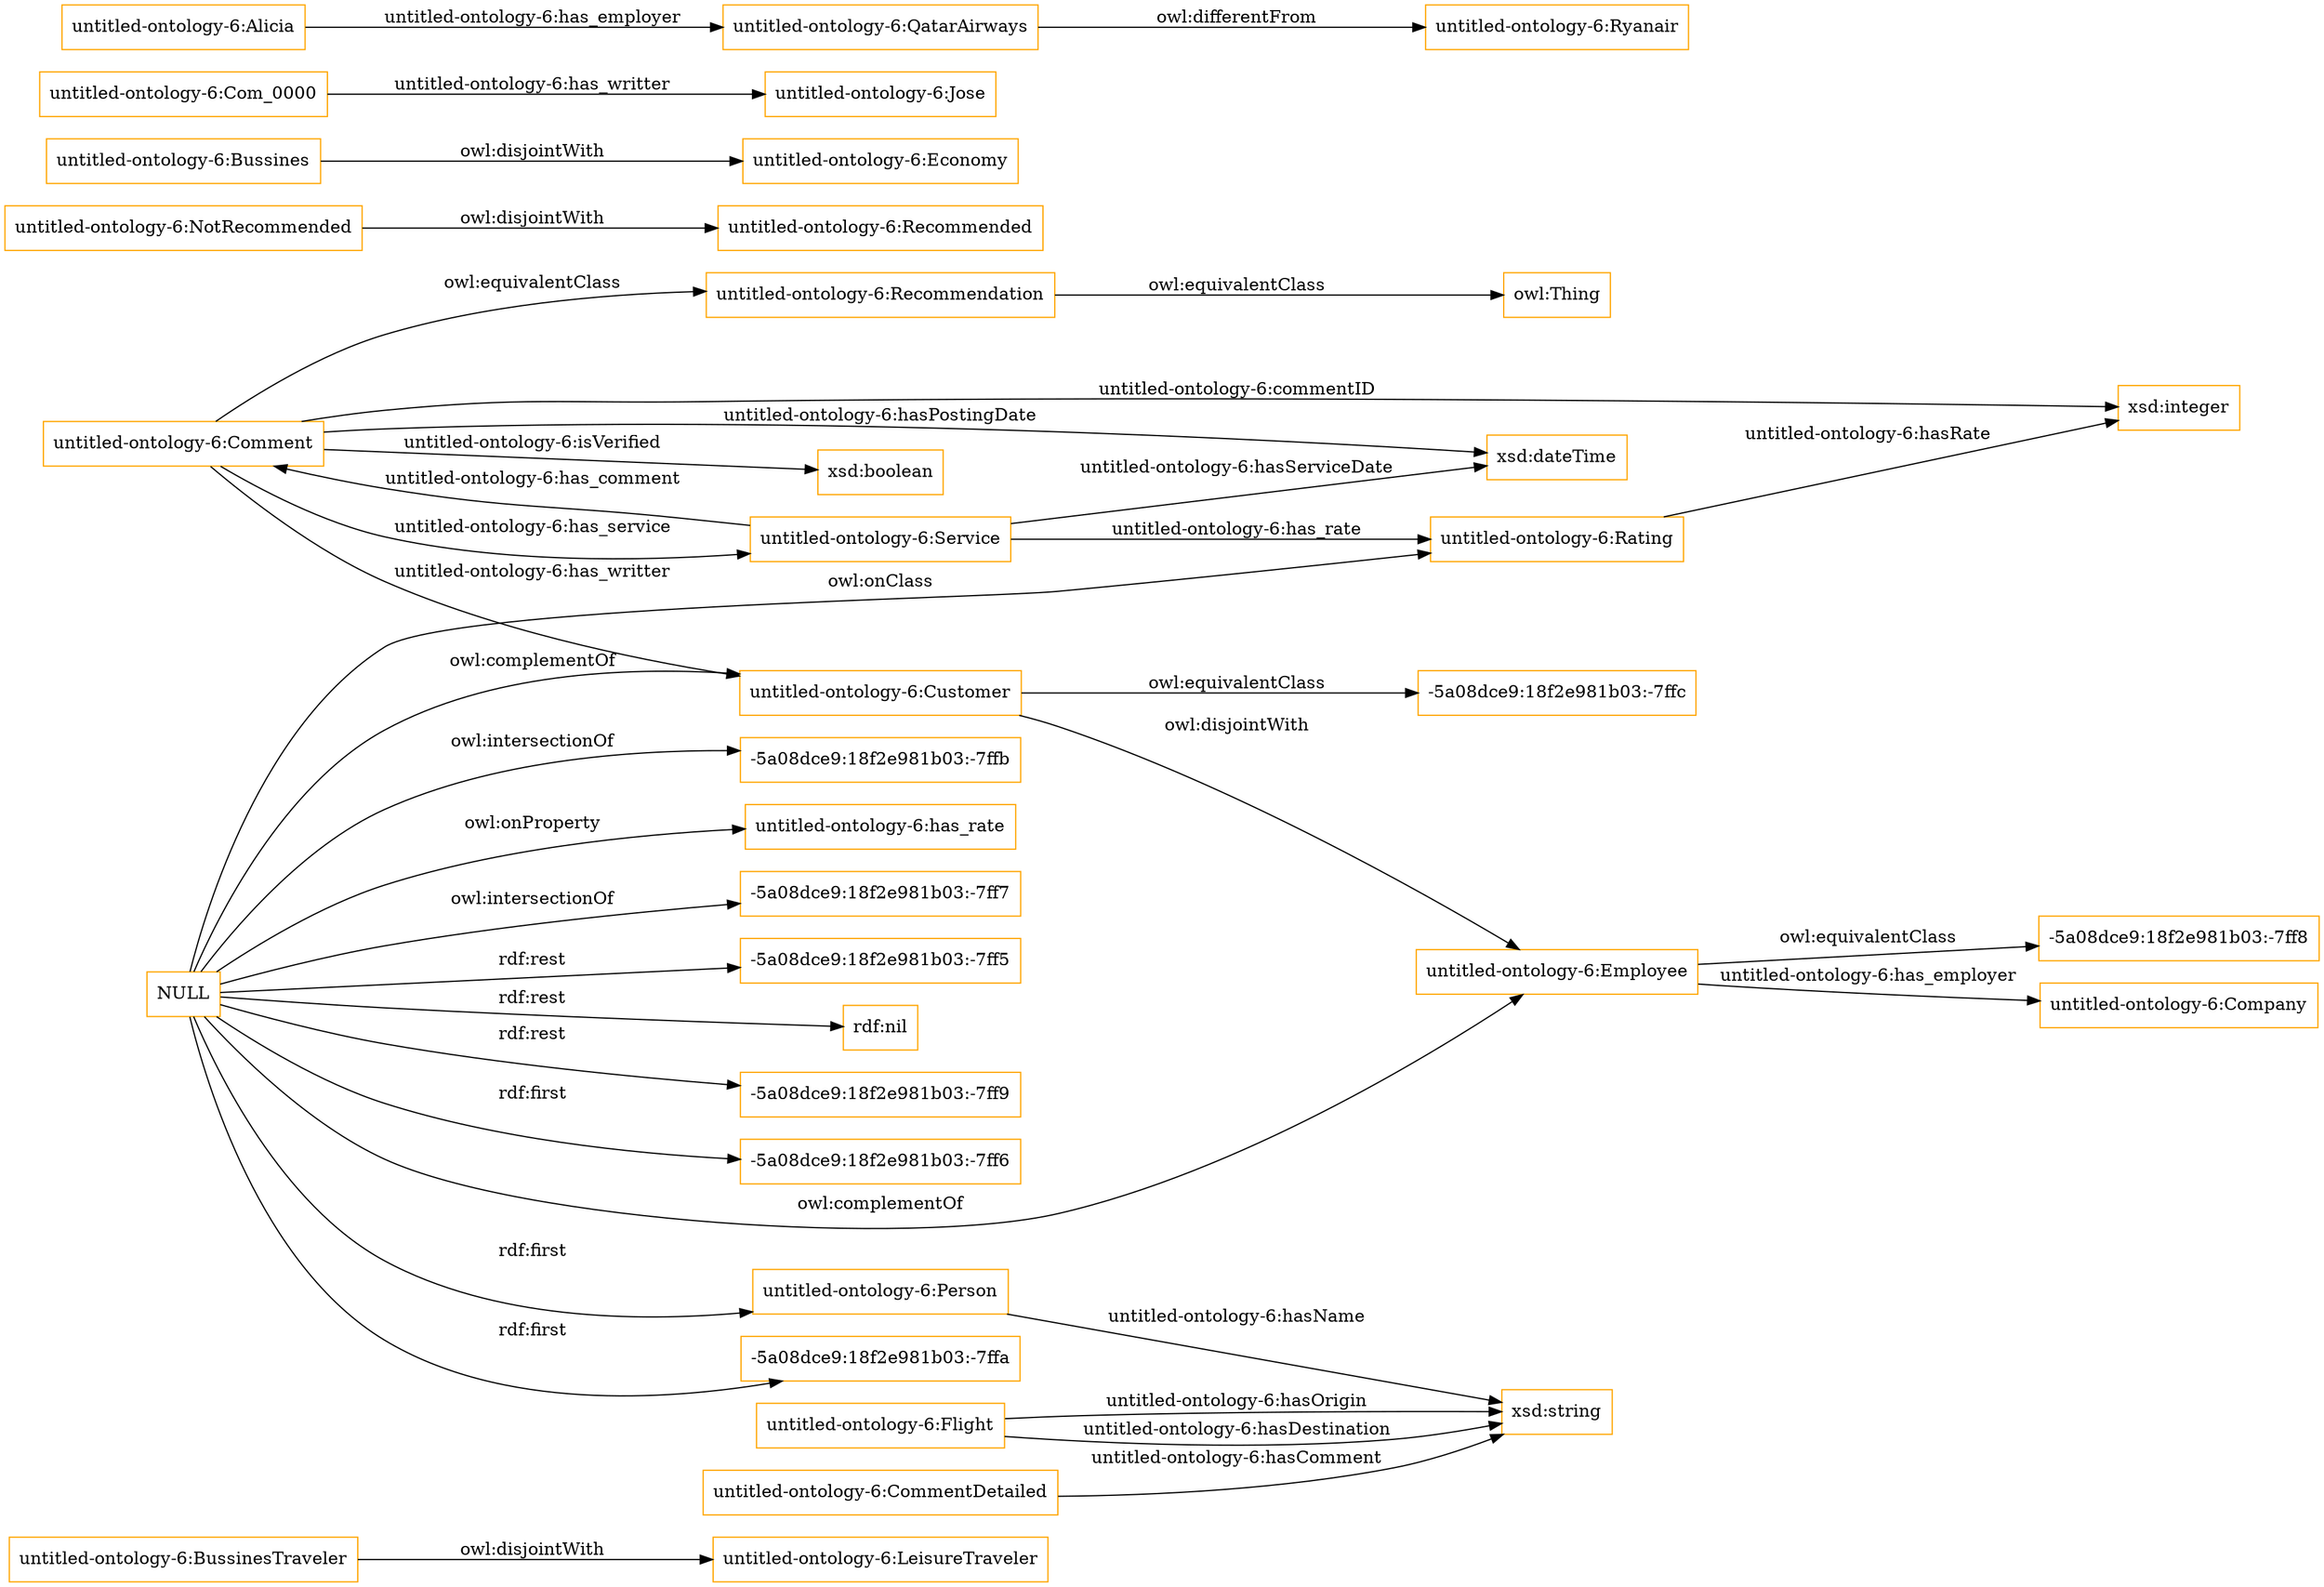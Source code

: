 digraph ar2dtool_diagram { 
rankdir=LR;
size="1501"
node [shape = rectangle, color="orange"]; "untitled-ontology-6:LeisureTraveler" "untitled-ontology-6:Company" "untitled-ontology-6:Flight" "-5a08dce9:18f2e981b03:-7ff6" "untitled-ontology-6:Employee" "untitled-ontology-6:Recommended" "untitled-ontology-6:Customer" "untitled-ontology-6:Service" "untitled-ontology-6:NotRecommended" "untitled-ontology-6:Economy" "untitled-ontology-6:BussinesTraveler" "untitled-ontology-6:Rating" "-5a08dce9:18f2e981b03:-7ffa" "untitled-ontology-6:Bussines" "untitled-ontology-6:Person" "untitled-ontology-6:Recommendation" "untitled-ontology-6:CommentDetailed" "-5a08dce9:18f2e981b03:-7ff8" "untitled-ontology-6:Comment" "-5a08dce9:18f2e981b03:-7ffc" ; /*classes style*/
	"untitled-ontology-6:NotRecommended" -> "untitled-ontology-6:Recommended" [ label = "owl:disjointWith" ];
	"NULL" -> "-5a08dce9:18f2e981b03:-7ffb" [ label = "owl:intersectionOf" ];
	"NULL" -> "untitled-ontology-6:has_rate" [ label = "owl:onProperty" ];
	"NULL" -> "-5a08dce9:18f2e981b03:-7ff7" [ label = "owl:intersectionOf" ];
	"NULL" -> "-5a08dce9:18f2e981b03:-7ff5" [ label = "rdf:rest" ];
	"NULL" -> "untitled-ontology-6:Person" [ label = "rdf:first" ];
	"NULL" -> "rdf:nil" [ label = "rdf:rest" ];
	"NULL" -> "untitled-ontology-6:Rating" [ label = "owl:onClass" ];
	"NULL" -> "-5a08dce9:18f2e981b03:-7ffa" [ label = "rdf:first" ];
	"NULL" -> "-5a08dce9:18f2e981b03:-7ff6" [ label = "rdf:first" ];
	"NULL" -> "untitled-ontology-6:Customer" [ label = "owl:complementOf" ];
	"NULL" -> "untitled-ontology-6:Employee" [ label = "owl:complementOf" ];
	"NULL" -> "-5a08dce9:18f2e981b03:-7ff9" [ label = "rdf:rest" ];
	"untitled-ontology-6:Com_0000" -> "untitled-ontology-6:Jose" [ label = "untitled-ontology-6:has_writter" ];
	"untitled-ontology-6:Alicia" -> "untitled-ontology-6:QatarAirways" [ label = "untitled-ontology-6:has_employer" ];
	"untitled-ontology-6:BussinesTraveler" -> "untitled-ontology-6:LeisureTraveler" [ label = "owl:disjointWith" ];
	"untitled-ontology-6:Customer" -> "untitled-ontology-6:Employee" [ label = "owl:disjointWith" ];
	"untitled-ontology-6:Customer" -> "-5a08dce9:18f2e981b03:-7ffc" [ label = "owl:equivalentClass" ];
	"untitled-ontology-6:Comment" -> "untitled-ontology-6:Recommendation" [ label = "owl:equivalentClass" ];
	"untitled-ontology-6:Bussines" -> "untitled-ontology-6:Economy" [ label = "owl:disjointWith" ];
	"untitled-ontology-6:QatarAirways" -> "untitled-ontology-6:Ryanair" [ label = "owl:differentFrom" ];
	"untitled-ontology-6:Employee" -> "-5a08dce9:18f2e981b03:-7ff8" [ label = "owl:equivalentClass" ];
	"untitled-ontology-6:Recommendation" -> "owl:Thing" [ label = "owl:equivalentClass" ];
	"untitled-ontology-6:Comment" -> "xsd:integer" [ label = "untitled-ontology-6:commentID" ];
	"untitled-ontology-6:Comment" -> "untitled-ontology-6:Service" [ label = "untitled-ontology-6:has_service" ];
	"untitled-ontology-6:Service" -> "untitled-ontology-6:Rating" [ label = "untitled-ontology-6:has_rate" ];
	"untitled-ontology-6:Comment" -> "xsd:dateTime" [ label = "untitled-ontology-6:hasPostingDate" ];
	"untitled-ontology-6:Comment" -> "untitled-ontology-6:Customer" [ label = "untitled-ontology-6:has_writter" ];
	"untitled-ontology-6:Service" -> "untitled-ontology-6:Comment" [ label = "untitled-ontology-6:has_comment" ];
	"untitled-ontology-6:CommentDetailed" -> "xsd:string" [ label = "untitled-ontology-6:hasComment" ];
	"untitled-ontology-6:Flight" -> "xsd:string" [ label = "untitled-ontology-6:hasOrigin" ];
	"untitled-ontology-6:Flight" -> "xsd:string" [ label = "untitled-ontology-6:hasDestination" ];
	"untitled-ontology-6:Person" -> "xsd:string" [ label = "untitled-ontology-6:hasName" ];
	"untitled-ontology-6:Employee" -> "untitled-ontology-6:Company" [ label = "untitled-ontology-6:has_employer" ];
	"untitled-ontology-6:Service" -> "xsd:dateTime" [ label = "untitled-ontology-6:hasServiceDate" ];
	"untitled-ontology-6:Comment" -> "xsd:boolean" [ label = "untitled-ontology-6:isVerified" ];
	"untitled-ontology-6:Rating" -> "xsd:integer" [ label = "untitled-ontology-6:hasRate" ];

}
